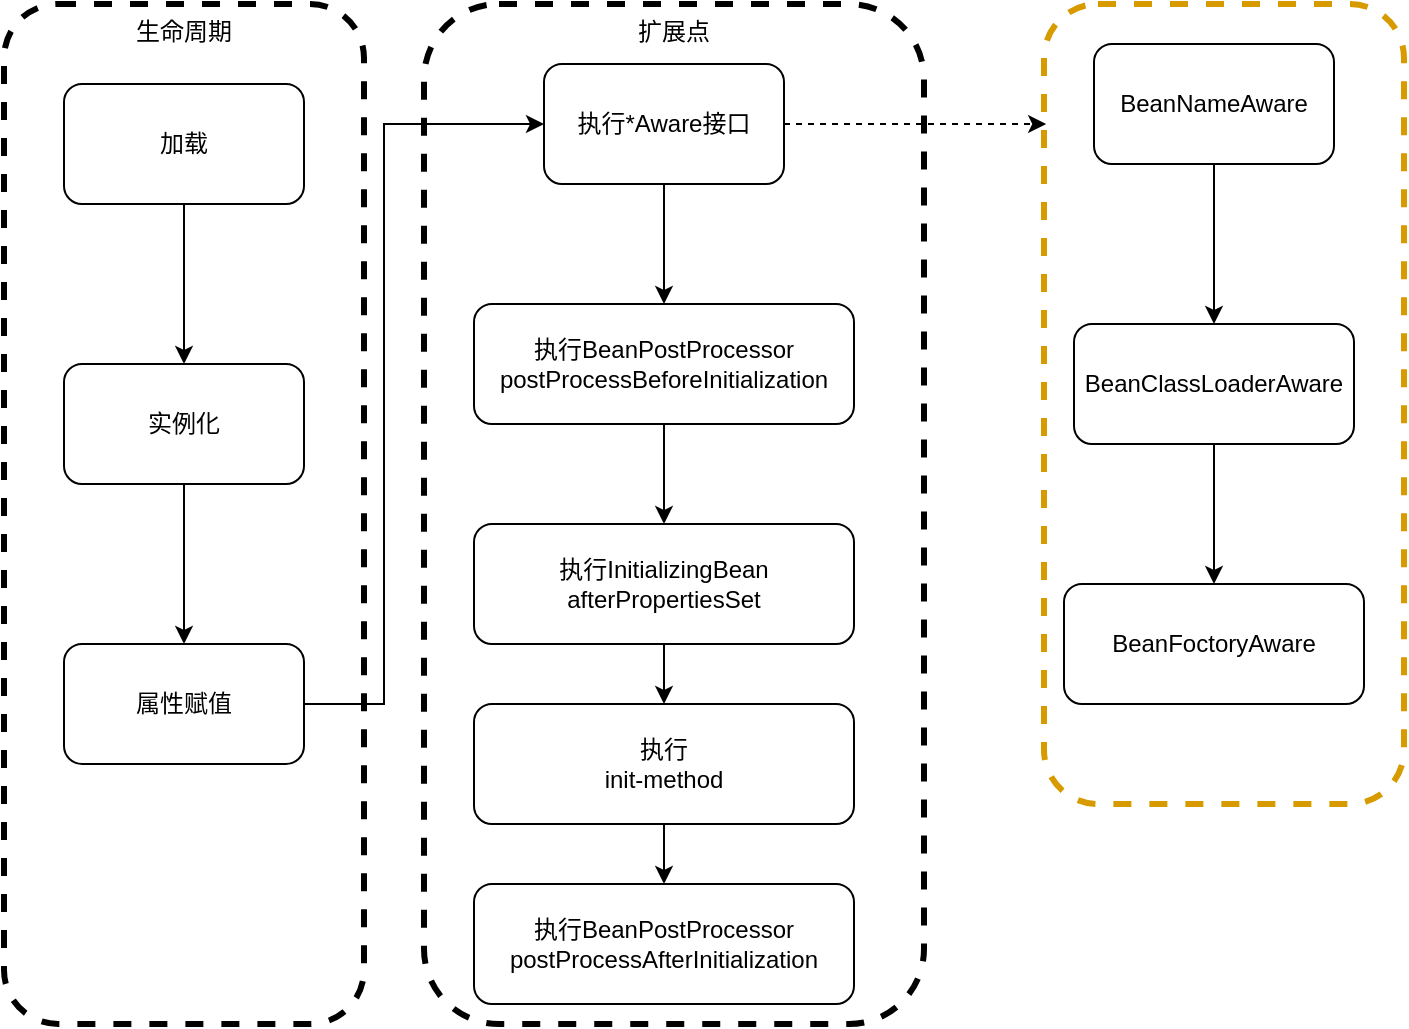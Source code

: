 <mxfile version="20.1.4" type="github">
  <diagram id="YsN2QfY_2Q8lDeaQB6iT" name="第 1 页">
    <mxGraphModel dx="1051" dy="692" grid="1" gridSize="10" guides="1" tooltips="1" connect="1" arrows="1" fold="1" page="1" pageScale="1" pageWidth="827" pageHeight="1169" math="0" shadow="0">
      <root>
        <mxCell id="0" />
        <mxCell id="1" parent="0" />
        <mxCell id="3fPo5gerqbgyWBabMrjO-1" value="" style="edgeStyle=orthogonalEdgeStyle;rounded=0;orthogonalLoop=1;jettySize=auto;html=1;" edge="1" parent="1" source="3fPo5gerqbgyWBabMrjO-2" target="3fPo5gerqbgyWBabMrjO-4">
          <mxGeometry relative="1" as="geometry" />
        </mxCell>
        <mxCell id="3fPo5gerqbgyWBabMrjO-2" value="加载" style="rounded=1;whiteSpace=wrap;html=1;" vertex="1" parent="1">
          <mxGeometry x="130" y="450" width="120" height="60" as="geometry" />
        </mxCell>
        <mxCell id="3fPo5gerqbgyWBabMrjO-3" value="" style="edgeStyle=orthogonalEdgeStyle;rounded=0;orthogonalLoop=1;jettySize=auto;html=1;" edge="1" parent="1" source="3fPo5gerqbgyWBabMrjO-4" target="3fPo5gerqbgyWBabMrjO-6">
          <mxGeometry relative="1" as="geometry" />
        </mxCell>
        <mxCell id="3fPo5gerqbgyWBabMrjO-4" value="实例化" style="rounded=1;whiteSpace=wrap;html=1;" vertex="1" parent="1">
          <mxGeometry x="130" y="590" width="120" height="60" as="geometry" />
        </mxCell>
        <mxCell id="3fPo5gerqbgyWBabMrjO-5" style="edgeStyle=orthogonalEdgeStyle;rounded=0;orthogonalLoop=1;jettySize=auto;html=1;entryX=0;entryY=0.5;entryDx=0;entryDy=0;" edge="1" parent="1" source="3fPo5gerqbgyWBabMrjO-6" target="3fPo5gerqbgyWBabMrjO-9">
          <mxGeometry relative="1" as="geometry">
            <Array as="points">
              <mxPoint x="290" y="760" />
              <mxPoint x="290" y="470" />
            </Array>
          </mxGeometry>
        </mxCell>
        <mxCell id="3fPo5gerqbgyWBabMrjO-6" value="属性赋值" style="rounded=1;whiteSpace=wrap;html=1;" vertex="1" parent="1">
          <mxGeometry x="130" y="730" width="120" height="60" as="geometry" />
        </mxCell>
        <mxCell id="3fPo5gerqbgyWBabMrjO-7" value="" style="edgeStyle=orthogonalEdgeStyle;rounded=0;orthogonalLoop=1;jettySize=auto;html=1;" edge="1" parent="1" source="3fPo5gerqbgyWBabMrjO-9" target="3fPo5gerqbgyWBabMrjO-11">
          <mxGeometry relative="1" as="geometry" />
        </mxCell>
        <mxCell id="3fPo5gerqbgyWBabMrjO-8" style="edgeStyle=orthogonalEdgeStyle;rounded=0;orthogonalLoop=1;jettySize=auto;html=1;entryX=0.006;entryY=0.15;entryDx=0;entryDy=0;entryPerimeter=0;dashed=1;" edge="1" parent="1" source="3fPo5gerqbgyWBabMrjO-9" target="3fPo5gerqbgyWBabMrjO-22">
          <mxGeometry relative="1" as="geometry" />
        </mxCell>
        <mxCell id="3fPo5gerqbgyWBabMrjO-9" value="执行*Aware接口" style="rounded=1;whiteSpace=wrap;html=1;" vertex="1" parent="1">
          <mxGeometry x="370" y="440" width="120" height="60" as="geometry" />
        </mxCell>
        <mxCell id="3fPo5gerqbgyWBabMrjO-10" value="" style="edgeStyle=orthogonalEdgeStyle;rounded=0;orthogonalLoop=1;jettySize=auto;html=1;" edge="1" parent="1" source="3fPo5gerqbgyWBabMrjO-11" target="3fPo5gerqbgyWBabMrjO-19">
          <mxGeometry relative="1" as="geometry" />
        </mxCell>
        <mxCell id="3fPo5gerqbgyWBabMrjO-11" value="执行BeanPostProcessor&lt;br&gt;postProcessBeforeInitialization" style="rounded=1;whiteSpace=wrap;html=1;" vertex="1" parent="1">
          <mxGeometry x="335" y="560" width="190" height="60" as="geometry" />
        </mxCell>
        <mxCell id="3fPo5gerqbgyWBabMrjO-12" value="执行BeanPostProcessor&lt;br&gt;postProcessAfterInitialization" style="rounded=1;whiteSpace=wrap;html=1;" vertex="1" parent="1">
          <mxGeometry x="335" y="850" width="190" height="60" as="geometry" />
        </mxCell>
        <mxCell id="3fPo5gerqbgyWBabMrjO-13" value="" style="edgeStyle=orthogonalEdgeStyle;rounded=0;orthogonalLoop=1;jettySize=auto;html=1;" edge="1" parent="1" source="3fPo5gerqbgyWBabMrjO-14" target="3fPo5gerqbgyWBabMrjO-16">
          <mxGeometry relative="1" as="geometry" />
        </mxCell>
        <mxCell id="3fPo5gerqbgyWBabMrjO-14" value="BeanNameAware" style="rounded=1;whiteSpace=wrap;html=1;" vertex="1" parent="1">
          <mxGeometry x="645" y="430" width="120" height="60" as="geometry" />
        </mxCell>
        <mxCell id="3fPo5gerqbgyWBabMrjO-15" value="" style="edgeStyle=orthogonalEdgeStyle;rounded=0;orthogonalLoop=1;jettySize=auto;html=1;" edge="1" parent="1" source="3fPo5gerqbgyWBabMrjO-16" target="3fPo5gerqbgyWBabMrjO-17">
          <mxGeometry relative="1" as="geometry" />
        </mxCell>
        <mxCell id="3fPo5gerqbgyWBabMrjO-16" value="BeanClassLoaderAware" style="rounded=1;whiteSpace=wrap;html=1;" vertex="1" parent="1">
          <mxGeometry x="635" y="570" width="140" height="60" as="geometry" />
        </mxCell>
        <mxCell id="3fPo5gerqbgyWBabMrjO-17" value="BeanFoctoryAware" style="rounded=1;whiteSpace=wrap;html=1;" vertex="1" parent="1">
          <mxGeometry x="630" y="700" width="150" height="60" as="geometry" />
        </mxCell>
        <mxCell id="3fPo5gerqbgyWBabMrjO-18" value="" style="edgeStyle=orthogonalEdgeStyle;rounded=0;orthogonalLoop=1;jettySize=auto;html=1;" edge="1" parent="1" source="3fPo5gerqbgyWBabMrjO-19" target="3fPo5gerqbgyWBabMrjO-21">
          <mxGeometry relative="1" as="geometry" />
        </mxCell>
        <mxCell id="3fPo5gerqbgyWBabMrjO-19" value="执行InitializingBean&lt;br&gt;afterPropertiesSet" style="rounded=1;whiteSpace=wrap;html=1;" vertex="1" parent="1">
          <mxGeometry x="335" y="670" width="190" height="60" as="geometry" />
        </mxCell>
        <mxCell id="3fPo5gerqbgyWBabMrjO-20" value="" style="edgeStyle=orthogonalEdgeStyle;rounded=0;orthogonalLoop=1;jettySize=auto;html=1;" edge="1" parent="1" source="3fPo5gerqbgyWBabMrjO-21" target="3fPo5gerqbgyWBabMrjO-12">
          <mxGeometry relative="1" as="geometry" />
        </mxCell>
        <mxCell id="3fPo5gerqbgyWBabMrjO-21" value="执行&lt;br&gt;init-method" style="rounded=1;whiteSpace=wrap;html=1;" vertex="1" parent="1">
          <mxGeometry x="335" y="760" width="190" height="60" as="geometry" />
        </mxCell>
        <mxCell id="3fPo5gerqbgyWBabMrjO-22" value="" style="rounded=1;whiteSpace=wrap;html=1;fillColor=none;strokeColor=#d79b00;dashed=1;strokeWidth=3;" vertex="1" parent="1">
          <mxGeometry x="620" y="410" width="180" height="400" as="geometry" />
        </mxCell>
        <mxCell id="3fPo5gerqbgyWBabMrjO-23" value="扩展点" style="rounded=1;whiteSpace=wrap;html=1;dashed=1;strokeWidth=3;fillColor=none;verticalAlign=top;" vertex="1" parent="1">
          <mxGeometry x="310" y="410" width="250" height="510" as="geometry" />
        </mxCell>
        <mxCell id="3fPo5gerqbgyWBabMrjO-24" value="生命周期" style="rounded=1;whiteSpace=wrap;html=1;dashed=1;strokeWidth=3;fillColor=none;verticalAlign=top;" vertex="1" parent="1">
          <mxGeometry x="100" y="410" width="180" height="510" as="geometry" />
        </mxCell>
      </root>
    </mxGraphModel>
  </diagram>
</mxfile>
